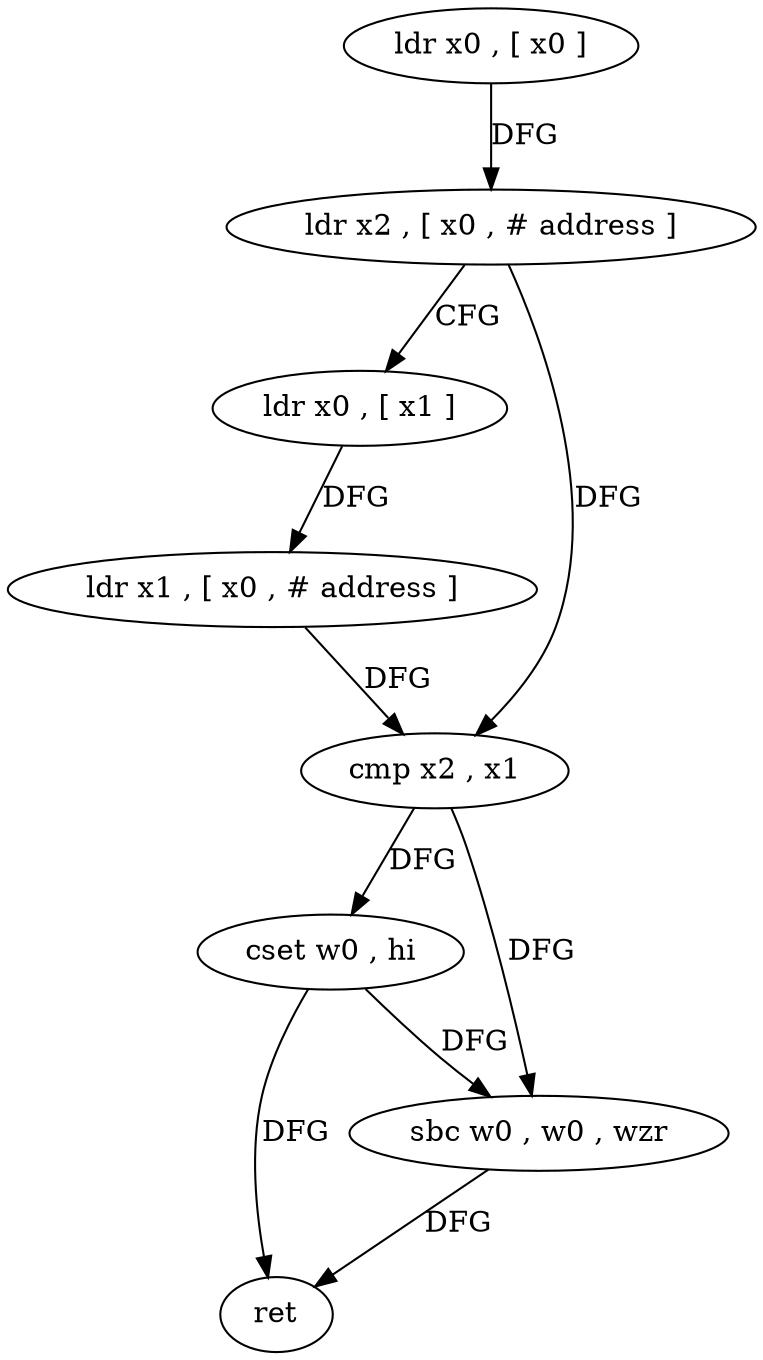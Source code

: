 digraph "func" {
"4272500" [label = "ldr x0 , [ x0 ]" ]
"4272504" [label = "ldr x2 , [ x0 , # address ]" ]
"4272508" [label = "ldr x0 , [ x1 ]" ]
"4272512" [label = "ldr x1 , [ x0 , # address ]" ]
"4272516" [label = "cmp x2 , x1" ]
"4272520" [label = "cset w0 , hi" ]
"4272524" [label = "sbc w0 , w0 , wzr" ]
"4272528" [label = "ret" ]
"4272500" -> "4272504" [ label = "DFG" ]
"4272504" -> "4272508" [ label = "CFG" ]
"4272504" -> "4272516" [ label = "DFG" ]
"4272508" -> "4272512" [ label = "DFG" ]
"4272512" -> "4272516" [ label = "DFG" ]
"4272516" -> "4272520" [ label = "DFG" ]
"4272516" -> "4272524" [ label = "DFG" ]
"4272520" -> "4272524" [ label = "DFG" ]
"4272520" -> "4272528" [ label = "DFG" ]
"4272524" -> "4272528" [ label = "DFG" ]
}
